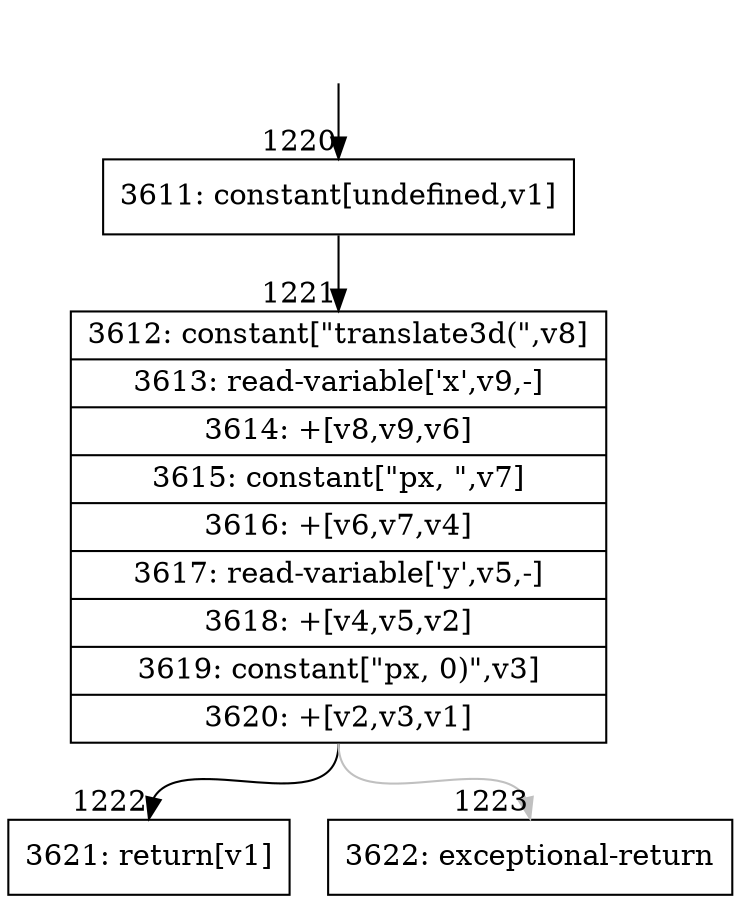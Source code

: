 digraph {
rankdir="TD"
BB_entry112[shape=none,label=""];
BB_entry112 -> BB1220 [tailport=s, headport=n, headlabel="    1220"]
BB1220 [shape=record label="{3611: constant[undefined,v1]}" ] 
BB1220 -> BB1221 [tailport=s, headport=n, headlabel="      1221"]
BB1221 [shape=record label="{3612: constant[\"translate3d(\",v8]|3613: read-variable['x',v9,-]|3614: +[v8,v9,v6]|3615: constant[\"px, \",v7]|3616: +[v6,v7,v4]|3617: read-variable['y',v5,-]|3618: +[v4,v5,v2]|3619: constant[\"px, 0)\",v3]|3620: +[v2,v3,v1]}" ] 
BB1221 -> BB1222 [tailport=s, headport=n, headlabel="      1222"]
BB1221 -> BB1223 [tailport=s, headport=n, color=gray, headlabel="      1223"]
BB1222 [shape=record label="{3621: return[v1]}" ] 
BB1223 [shape=record label="{3622: exceptional-return}" ] 
//#$~ 1691
}
